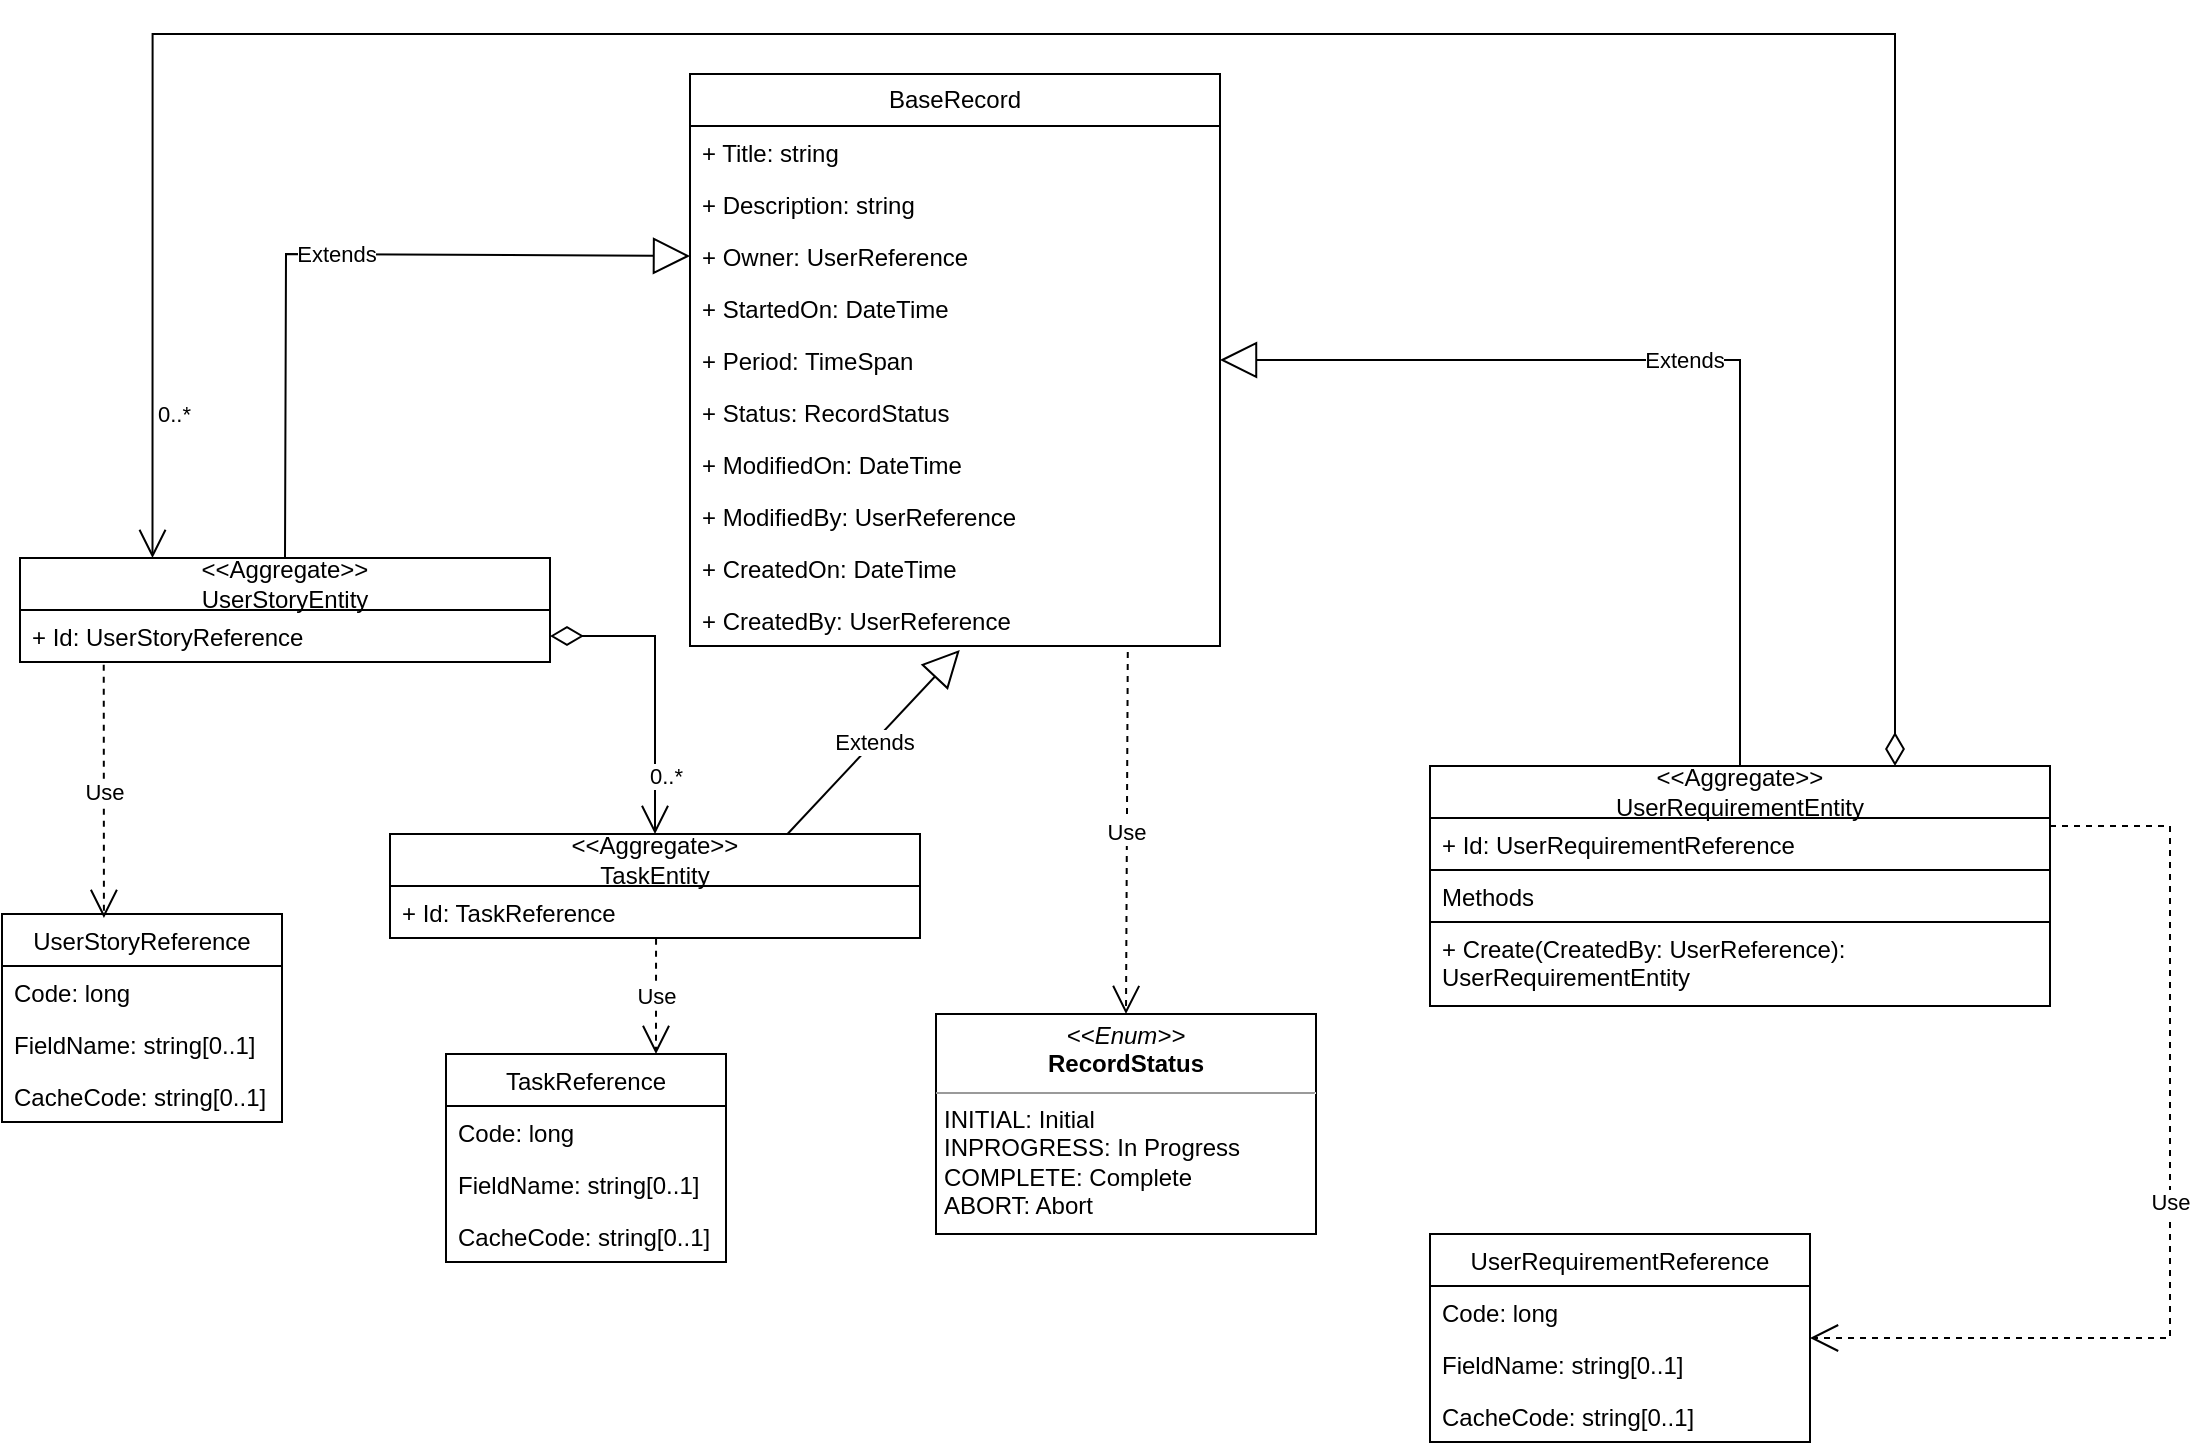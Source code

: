 <mxfile version="26.0.9" pages="2">
  <diagram id="t9QrPsvwLgoqm7C_zOxZ" name="UserRequirement">
    <mxGraphModel dx="1434" dy="2524" grid="1" gridSize="10" guides="1" tooltips="1" connect="1" arrows="1" fold="1" page="1" pageScale="1" pageWidth="1169" pageHeight="827" math="0" shadow="0">
      <root>
        <mxCell id="0" />
        <mxCell id="1" parent="0" />
        <mxCell id="5KSX7YtCixgJLzq_F9OX-1" value="&amp;lt;&amp;lt;Aggregate&amp;gt;&amp;gt;&lt;br&gt;UserStoryEntity" style="swimlane;fontStyle=0;childLayout=stackLayout;horizontal=1;startSize=26;fillColor=none;horizontalStack=0;resizeParent=1;resizeParentMax=0;resizeLast=0;collapsible=1;marginBottom=0;whiteSpace=wrap;html=1;" parent="1" vertex="1">
          <mxGeometry x="105" y="-1358" width="265" height="52" as="geometry">
            <mxRectangle x="140" y="-900" width="190" height="40" as="alternateBounds" />
          </mxGeometry>
        </mxCell>
        <mxCell id="5KSX7YtCixgJLzq_F9OX-2" value="+ Id: UserStoryReference" style="text;strokeColor=none;fillColor=none;align=left;verticalAlign=top;spacingLeft=4;spacingRight=4;overflow=hidden;rotatable=0;points=[[0,0.5],[1,0.5]];portConstraint=eastwest;whiteSpace=wrap;html=1;" parent="5KSX7YtCixgJLzq_F9OX-1" vertex="1">
          <mxGeometry y="26" width="265" height="26" as="geometry" />
        </mxCell>
        <mxCell id="5KSX7YtCixgJLzq_F9OX-13" value="&lt;p style=&quot;margin:0px;margin-top:4px;text-align:center;&quot;&gt;&lt;i&gt;&amp;lt;&amp;lt;Enum&amp;gt;&amp;gt;&lt;/i&gt;&lt;br&gt;&lt;b&gt;RecordStatus&lt;/b&gt;&lt;/p&gt;&lt;hr size=&quot;1&quot;&gt;&lt;p style=&quot;margin:0px;margin-left:4px;&quot;&gt;INITIAL: Initial&lt;/p&gt;&lt;p style=&quot;margin:0px;margin-left:4px;&quot;&gt;INPROGRESS: In Progress&lt;/p&gt;&lt;p style=&quot;margin:0px;margin-left:4px;&quot;&gt;COMPLETE: Complete&lt;/p&gt;&lt;p style=&quot;margin:0px;margin-left:4px;&quot;&gt;ABORT: Abort&lt;/p&gt;&lt;p style=&quot;margin:0px;margin-left:4px;&quot;&gt;&lt;br&gt;&lt;/p&gt;" style="verticalAlign=top;align=left;overflow=fill;fontSize=12;fontFamily=Helvetica;html=1;whiteSpace=wrap;" parent="1" vertex="1">
          <mxGeometry x="563" y="-1130" width="190" height="110" as="geometry" />
        </mxCell>
        <mxCell id="5KSX7YtCixgJLzq_F9OX-14" value="UserStoryReference" style="swimlane;fontStyle=0;childLayout=stackLayout;horizontal=1;startSize=26;fillColor=none;horizontalStack=0;resizeParent=1;resizeParentMax=0;resizeLast=0;collapsible=1;marginBottom=0;" parent="1" vertex="1">
          <mxGeometry x="96" y="-1180" width="140" height="104" as="geometry" />
        </mxCell>
        <mxCell id="5KSX7YtCixgJLzq_F9OX-15" value="Code: long" style="text;strokeColor=none;fillColor=none;align=left;verticalAlign=top;spacingLeft=4;spacingRight=4;overflow=hidden;rotatable=0;points=[[0,0.5],[1,0.5]];portConstraint=eastwest;" parent="5KSX7YtCixgJLzq_F9OX-14" vertex="1">
          <mxGeometry y="26" width="140" height="26" as="geometry" />
        </mxCell>
        <mxCell id="5KSX7YtCixgJLzq_F9OX-16" value="FieldName: string[0..1]" style="text;strokeColor=none;fillColor=none;align=left;verticalAlign=top;spacingLeft=4;spacingRight=4;overflow=hidden;rotatable=0;points=[[0,0.5],[1,0.5]];portConstraint=eastwest;" parent="5KSX7YtCixgJLzq_F9OX-14" vertex="1">
          <mxGeometry y="52" width="140" height="26" as="geometry" />
        </mxCell>
        <mxCell id="5KSX7YtCixgJLzq_F9OX-17" value="CacheCode: string[0..1]" style="text;strokeColor=none;fillColor=none;align=left;verticalAlign=top;spacingLeft=4;spacingRight=4;overflow=hidden;rotatable=0;points=[[0,0.5],[1,0.5]];portConstraint=eastwest;" parent="5KSX7YtCixgJLzq_F9OX-14" vertex="1">
          <mxGeometry y="78" width="140" height="26" as="geometry" />
        </mxCell>
        <mxCell id="5KSX7YtCixgJLzq_F9OX-20" value="&amp;lt;&amp;lt;Aggregate&amp;gt;&amp;gt;&lt;br&gt;TaskEntity" style="swimlane;fontStyle=0;childLayout=stackLayout;horizontal=1;startSize=26;fillColor=none;horizontalStack=0;resizeParent=1;resizeParentMax=0;resizeLast=0;collapsible=1;marginBottom=0;whiteSpace=wrap;html=1;" parent="1" vertex="1">
          <mxGeometry x="290" y="-1220" width="265" height="52" as="geometry" />
        </mxCell>
        <mxCell id="5KSX7YtCixgJLzq_F9OX-21" value="+ Id: TaskReference" style="text;strokeColor=none;fillColor=none;align=left;verticalAlign=top;spacingLeft=4;spacingRight=4;overflow=hidden;rotatable=0;points=[[0,0.5],[1,0.5]];portConstraint=eastwest;whiteSpace=wrap;html=1;" parent="5KSX7YtCixgJLzq_F9OX-20" vertex="1">
          <mxGeometry y="26" width="265" height="26" as="geometry" />
        </mxCell>
        <mxCell id="5KSX7YtCixgJLzq_F9OX-33" value="TaskReference" style="swimlane;fontStyle=0;childLayout=stackLayout;horizontal=1;startSize=26;fillColor=none;horizontalStack=0;resizeParent=1;resizeParentMax=0;resizeLast=0;collapsible=1;marginBottom=0;" parent="1" vertex="1">
          <mxGeometry x="318" y="-1110" width="140" height="104" as="geometry" />
        </mxCell>
        <mxCell id="5KSX7YtCixgJLzq_F9OX-34" value="Code: long" style="text;strokeColor=none;fillColor=none;align=left;verticalAlign=top;spacingLeft=4;spacingRight=4;overflow=hidden;rotatable=0;points=[[0,0.5],[1,0.5]];portConstraint=eastwest;" parent="5KSX7YtCixgJLzq_F9OX-33" vertex="1">
          <mxGeometry y="26" width="140" height="26" as="geometry" />
        </mxCell>
        <mxCell id="5KSX7YtCixgJLzq_F9OX-35" value="FieldName: string[0..1]" style="text;strokeColor=none;fillColor=none;align=left;verticalAlign=top;spacingLeft=4;spacingRight=4;overflow=hidden;rotatable=0;points=[[0,0.5],[1,0.5]];portConstraint=eastwest;" parent="5KSX7YtCixgJLzq_F9OX-33" vertex="1">
          <mxGeometry y="52" width="140" height="26" as="geometry" />
        </mxCell>
        <mxCell id="5KSX7YtCixgJLzq_F9OX-36" value="CacheCode: string[0..1]" style="text;strokeColor=none;fillColor=none;align=left;verticalAlign=top;spacingLeft=4;spacingRight=4;overflow=hidden;rotatable=0;points=[[0,0.5],[1,0.5]];portConstraint=eastwest;" parent="5KSX7YtCixgJLzq_F9OX-33" vertex="1">
          <mxGeometry y="78" width="140" height="26" as="geometry" />
        </mxCell>
        <mxCell id="5KSX7YtCixgJLzq_F9OX-37" value="0..*" style="endArrow=open;html=1;endSize=12;startArrow=diamondThin;startSize=14;startFill=0;edgeStyle=orthogonalEdgeStyle;align=left;verticalAlign=bottom;rounded=0;exitX=1;exitY=0.5;exitDx=0;exitDy=0;entryX=0.5;entryY=0;entryDx=0;entryDy=0;" parent="1" source="5KSX7YtCixgJLzq_F9OX-2" target="5KSX7YtCixgJLzq_F9OX-20" edge="1">
          <mxGeometry x="0.733" y="-5" relative="1" as="geometry">
            <mxPoint x="567.5" y="-1278" as="sourcePoint" />
            <mxPoint x="470" y="-928" as="targetPoint" />
            <mxPoint as="offset" />
          </mxGeometry>
        </mxCell>
        <mxCell id="5KSX7YtCixgJLzq_F9OX-38" value="Use" style="endArrow=open;endSize=12;dashed=1;html=1;rounded=0;entryX=0.364;entryY=0.019;entryDx=0;entryDy=0;exitX=0.158;exitY=1.053;exitDx=0;exitDy=0;entryPerimeter=0;exitPerimeter=0;" parent="1" source="5KSX7YtCixgJLzq_F9OX-2" target="5KSX7YtCixgJLzq_F9OX-14" edge="1">
          <mxGeometry width="160" relative="1" as="geometry">
            <mxPoint x="60" y="-1149" as="sourcePoint" />
            <mxPoint x="30" y="-768" as="targetPoint" />
            <Array as="points" />
          </mxGeometry>
        </mxCell>
        <mxCell id="5KSX7YtCixgJLzq_F9OX-39" value="Use" style="endArrow=open;endSize=12;dashed=1;html=1;rounded=0;exitX=0.502;exitY=1.014;exitDx=0;exitDy=0;entryX=0.75;entryY=0;entryDx=0;entryDy=0;exitPerimeter=0;" parent="1" source="5KSX7YtCixgJLzq_F9OX-21" target="5KSX7YtCixgJLzq_F9OX-33" edge="1">
          <mxGeometry width="160" relative="1" as="geometry">
            <mxPoint x="450" y="-978" as="sourcePoint" />
            <mxPoint x="610" y="-978" as="targetPoint" />
          </mxGeometry>
        </mxCell>
        <mxCell id="B-n4XSUnvpZ0yT4Hbheq-2" value="&amp;lt;&amp;lt;Aggregate&amp;gt;&amp;gt;&lt;br&gt;UserRequirementEntity" style="swimlane;fontStyle=0;childLayout=stackLayout;horizontal=1;startSize=26;fillColor=none;horizontalStack=0;resizeParent=1;resizeParentMax=0;resizeLast=0;collapsible=1;marginBottom=0;whiteSpace=wrap;html=1;" parent="1" vertex="1">
          <mxGeometry x="810" y="-1254" width="310" height="120" as="geometry">
            <mxRectangle x="810" y="-1254" width="190" height="40" as="alternateBounds" />
          </mxGeometry>
        </mxCell>
        <mxCell id="QyOiegCn-nsnCGwXm0ak-5" value="+ Id: UserRequirementReference" style="text;strokeColor=none;fillColor=none;align=left;verticalAlign=top;spacingLeft=4;spacingRight=4;overflow=hidden;rotatable=0;points=[[0,0.5],[1,0.5]];portConstraint=eastwest;whiteSpace=wrap;html=1;" parent="B-n4XSUnvpZ0yT4Hbheq-2" vertex="1">
          <mxGeometry y="26" width="310" height="26" as="geometry" />
        </mxCell>
        <mxCell id="B-n4XSUnvpZ0yT4Hbheq-3" value="Methods" style="text;strokeColor=default;fillColor=none;align=left;verticalAlign=top;spacingLeft=4;spacingRight=4;overflow=hidden;rotatable=0;points=[[0,0.5],[1,0.5]];portConstraint=eastwest;whiteSpace=wrap;html=1;" parent="B-n4XSUnvpZ0yT4Hbheq-2" vertex="1">
          <mxGeometry y="52" width="310" height="26" as="geometry" />
        </mxCell>
        <mxCell id="QyOiegCn-nsnCGwXm0ak-7" value="+ Create(CreatedBy: UserReference): UserRequirementEntity" style="text;strokeColor=default;fillColor=none;align=left;verticalAlign=top;spacingLeft=4;spacingRight=4;overflow=hidden;rotatable=0;points=[[0,0.5],[1,0.5]];portConstraint=eastwest;whiteSpace=wrap;html=1;" parent="B-n4XSUnvpZ0yT4Hbheq-2" vertex="1">
          <mxGeometry y="78" width="310" height="42" as="geometry" />
        </mxCell>
        <mxCell id="B-n4XSUnvpZ0yT4Hbheq-39" value="UserRequirementReference" style="swimlane;fontStyle=0;childLayout=stackLayout;horizontal=1;startSize=26;fillColor=none;horizontalStack=0;resizeParent=1;resizeParentMax=0;resizeLast=0;collapsible=1;marginBottom=0;" parent="1" vertex="1">
          <mxGeometry x="810" y="-1020" width="190" height="104" as="geometry" />
        </mxCell>
        <mxCell id="B-n4XSUnvpZ0yT4Hbheq-40" value="Code: long" style="text;strokeColor=none;fillColor=none;align=left;verticalAlign=top;spacingLeft=4;spacingRight=4;overflow=hidden;rotatable=0;points=[[0,0.5],[1,0.5]];portConstraint=eastwest;" parent="B-n4XSUnvpZ0yT4Hbheq-39" vertex="1">
          <mxGeometry y="26" width="190" height="26" as="geometry" />
        </mxCell>
        <mxCell id="B-n4XSUnvpZ0yT4Hbheq-41" value="FieldName: string[0..1]" style="text;strokeColor=none;fillColor=none;align=left;verticalAlign=top;spacingLeft=4;spacingRight=4;overflow=hidden;rotatable=0;points=[[0,0.5],[1,0.5]];portConstraint=eastwest;" parent="B-n4XSUnvpZ0yT4Hbheq-39" vertex="1">
          <mxGeometry y="52" width="190" height="26" as="geometry" />
        </mxCell>
        <mxCell id="B-n4XSUnvpZ0yT4Hbheq-42" value="CacheCode: string[0..1]" style="text;strokeColor=none;fillColor=none;align=left;verticalAlign=top;spacingLeft=4;spacingRight=4;overflow=hidden;rotatable=0;points=[[0,0.5],[1,0.5]];portConstraint=eastwest;" parent="B-n4XSUnvpZ0yT4Hbheq-39" vertex="1">
          <mxGeometry y="78" width="190" height="26" as="geometry" />
        </mxCell>
        <mxCell id="B-n4XSUnvpZ0yT4Hbheq-44" value="Use" style="endArrow=open;endSize=12;dashed=1;html=1;rounded=0;exitX=1;exitY=0.25;exitDx=0;exitDy=0;" parent="1" source="B-n4XSUnvpZ0yT4Hbheq-2" target="B-n4XSUnvpZ0yT4Hbheq-39" edge="1">
          <mxGeometry width="160" relative="1" as="geometry">
            <mxPoint x="1036" y="-1045" as="sourcePoint" />
            <mxPoint x="1045" y="-972" as="targetPoint" />
            <Array as="points">
              <mxPoint x="1180" y="-1224" />
              <mxPoint x="1180" y="-968" />
            </Array>
          </mxGeometry>
        </mxCell>
        <mxCell id="B-n4XSUnvpZ0yT4Hbheq-45" value="BaseRecord" style="swimlane;fontStyle=0;childLayout=stackLayout;horizontal=1;startSize=26;fillColor=none;horizontalStack=0;resizeParent=1;resizeParentMax=0;resizeLast=0;collapsible=1;marginBottom=0;whiteSpace=wrap;html=1;" parent="1" vertex="1">
          <mxGeometry x="440" y="-1600" width="265" height="286" as="geometry">
            <mxRectangle x="140" y="-900" width="190" height="40" as="alternateBounds" />
          </mxGeometry>
        </mxCell>
        <mxCell id="B-n4XSUnvpZ0yT4Hbheq-47" value="+ Title: string" style="text;strokeColor=none;fillColor=none;align=left;verticalAlign=top;spacingLeft=4;spacingRight=4;overflow=hidden;rotatable=0;points=[[0,0.5],[1,0.5]];portConstraint=eastwest;whiteSpace=wrap;html=1;" parent="B-n4XSUnvpZ0yT4Hbheq-45" vertex="1">
          <mxGeometry y="26" width="265" height="26" as="geometry" />
        </mxCell>
        <mxCell id="B-n4XSUnvpZ0yT4Hbheq-48" value="+ Description: string" style="text;strokeColor=none;fillColor=none;align=left;verticalAlign=top;spacingLeft=4;spacingRight=4;overflow=hidden;rotatable=0;points=[[0,0.5],[1,0.5]];portConstraint=eastwest;whiteSpace=wrap;html=1;" parent="B-n4XSUnvpZ0yT4Hbheq-45" vertex="1">
          <mxGeometry y="52" width="265" height="26" as="geometry" />
        </mxCell>
        <mxCell id="B-n4XSUnvpZ0yT4Hbheq-49" value="+ Owner: UserReference" style="text;strokeColor=none;fillColor=none;align=left;verticalAlign=top;spacingLeft=4;spacingRight=4;overflow=hidden;rotatable=0;points=[[0,0.5],[1,0.5]];portConstraint=eastwest;whiteSpace=wrap;html=1;" parent="B-n4XSUnvpZ0yT4Hbheq-45" vertex="1">
          <mxGeometry y="78" width="265" height="26" as="geometry" />
        </mxCell>
        <mxCell id="B-n4XSUnvpZ0yT4Hbheq-50" value="+ StartedOn: DateTime" style="text;strokeColor=none;fillColor=none;align=left;verticalAlign=top;spacingLeft=4;spacingRight=4;overflow=hidden;rotatable=0;points=[[0,0.5],[1,0.5]];portConstraint=eastwest;whiteSpace=wrap;html=1;" parent="B-n4XSUnvpZ0yT4Hbheq-45" vertex="1">
          <mxGeometry y="104" width="265" height="26" as="geometry" />
        </mxCell>
        <mxCell id="B-n4XSUnvpZ0yT4Hbheq-51" value="+ Period: TimeSpan" style="text;strokeColor=none;fillColor=none;align=left;verticalAlign=top;spacingLeft=4;spacingRight=4;overflow=hidden;rotatable=0;points=[[0,0.5],[1,0.5]];portConstraint=eastwest;whiteSpace=wrap;html=1;" parent="B-n4XSUnvpZ0yT4Hbheq-45" vertex="1">
          <mxGeometry y="130" width="265" height="26" as="geometry" />
        </mxCell>
        <mxCell id="B-n4XSUnvpZ0yT4Hbheq-52" value="+ Status: RecordStatus" style="text;strokeColor=none;fillColor=none;align=left;verticalAlign=top;spacingLeft=4;spacingRight=4;overflow=hidden;rotatable=0;points=[[0,0.5],[1,0.5]];portConstraint=eastwest;whiteSpace=wrap;html=1;" parent="B-n4XSUnvpZ0yT4Hbheq-45" vertex="1">
          <mxGeometry y="156" width="265" height="26" as="geometry" />
        </mxCell>
        <mxCell id="B-n4XSUnvpZ0yT4Hbheq-53" value="+ ModifiedOn: DateTime" style="text;strokeColor=none;fillColor=none;align=left;verticalAlign=top;spacingLeft=4;spacingRight=4;overflow=hidden;rotatable=0;points=[[0,0.5],[1,0.5]];portConstraint=eastwest;whiteSpace=wrap;html=1;" parent="B-n4XSUnvpZ0yT4Hbheq-45" vertex="1">
          <mxGeometry y="182" width="265" height="26" as="geometry" />
        </mxCell>
        <mxCell id="B-n4XSUnvpZ0yT4Hbheq-54" value="+ ModifiedBy: UserReference" style="text;strokeColor=none;fillColor=none;align=left;verticalAlign=top;spacingLeft=4;spacingRight=4;overflow=hidden;rotatable=0;points=[[0,0.5],[1,0.5]];portConstraint=eastwest;whiteSpace=wrap;html=1;" parent="B-n4XSUnvpZ0yT4Hbheq-45" vertex="1">
          <mxGeometry y="208" width="265" height="26" as="geometry" />
        </mxCell>
        <mxCell id="B-n4XSUnvpZ0yT4Hbheq-55" value="+ CreatedOn: DateTime" style="text;strokeColor=none;fillColor=none;align=left;verticalAlign=top;spacingLeft=4;spacingRight=4;overflow=hidden;rotatable=0;points=[[0,0.5],[1,0.5]];portConstraint=eastwest;whiteSpace=wrap;html=1;" parent="B-n4XSUnvpZ0yT4Hbheq-45" vertex="1">
          <mxGeometry y="234" width="265" height="26" as="geometry" />
        </mxCell>
        <mxCell id="B-n4XSUnvpZ0yT4Hbheq-56" value="+ CreatedBy: UserReference" style="text;strokeColor=none;fillColor=none;align=left;verticalAlign=top;spacingLeft=4;spacingRight=4;overflow=hidden;rotatable=0;points=[[0,0.5],[1,0.5]];portConstraint=eastwest;whiteSpace=wrap;html=1;" parent="B-n4XSUnvpZ0yT4Hbheq-45" vertex="1">
          <mxGeometry y="260" width="265" height="26" as="geometry" />
        </mxCell>
        <mxCell id="B-n4XSUnvpZ0yT4Hbheq-60" value="Extends" style="endArrow=block;endSize=16;endFill=0;html=1;rounded=0;entryX=1;entryY=0.5;entryDx=0;entryDy=0;exitX=0.5;exitY=0;exitDx=0;exitDy=0;" parent="1" source="B-n4XSUnvpZ0yT4Hbheq-2" target="B-n4XSUnvpZ0yT4Hbheq-51" edge="1">
          <mxGeometry width="160" relative="1" as="geometry">
            <mxPoint x="430" y="-1230" as="sourcePoint" />
            <mxPoint x="590" y="-1230" as="targetPoint" />
            <Array as="points">
              <mxPoint x="965" y="-1457" />
            </Array>
          </mxGeometry>
        </mxCell>
        <mxCell id="B-n4XSUnvpZ0yT4Hbheq-61" value="Extends" style="endArrow=block;endSize=16;endFill=0;html=1;rounded=0;entryX=0;entryY=0.5;entryDx=0;entryDy=0;exitX=0.5;exitY=0;exitDx=0;exitDy=0;" parent="1" source="5KSX7YtCixgJLzq_F9OX-1" target="B-n4XSUnvpZ0yT4Hbheq-49" edge="1">
          <mxGeometry width="160" relative="1" as="geometry">
            <mxPoint x="430" y="-1230" as="sourcePoint" />
            <mxPoint x="590" y="-1230" as="targetPoint" />
            <Array as="points">
              <mxPoint x="238" y="-1510" />
            </Array>
          </mxGeometry>
        </mxCell>
        <mxCell id="B-n4XSUnvpZ0yT4Hbheq-63" value="Extends" style="endArrow=block;endSize=16;endFill=0;html=1;rounded=0;entryX=0.509;entryY=1.077;entryDx=0;entryDy=0;exitX=0.75;exitY=0;exitDx=0;exitDy=0;entryPerimeter=0;" parent="1" source="5KSX7YtCixgJLzq_F9OX-20" target="B-n4XSUnvpZ0yT4Hbheq-56" edge="1">
          <mxGeometry width="160" relative="1" as="geometry">
            <mxPoint x="248" y="-1348" as="sourcePoint" />
            <mxPoint x="450" y="-1499" as="targetPoint" />
            <Array as="points" />
          </mxGeometry>
        </mxCell>
        <mxCell id="B-n4XSUnvpZ0yT4Hbheq-64" value="Use" style="endArrow=open;endSize=12;dashed=1;html=1;rounded=0;entryX=0.5;entryY=0;entryDx=0;entryDy=0;exitX=0.826;exitY=1.115;exitDx=0;exitDy=0;exitPerimeter=0;" parent="1" source="B-n4XSUnvpZ0yT4Hbheq-56" target="5KSX7YtCixgJLzq_F9OX-13" edge="1">
          <mxGeometry width="160" relative="1" as="geometry">
            <mxPoint x="157" y="-1295" as="sourcePoint" />
            <mxPoint x="161" y="-1168" as="targetPoint" />
            <Array as="points" />
          </mxGeometry>
        </mxCell>
        <mxCell id="B-n4XSUnvpZ0yT4Hbheq-65" value="0..*" style="endArrow=open;html=1;endSize=12;startArrow=diamondThin;startSize=14;startFill=0;edgeStyle=orthogonalEdgeStyle;align=left;verticalAlign=bottom;rounded=0;exitX=0.75;exitY=0;exitDx=0;exitDy=0;entryX=0.25;entryY=0;entryDx=0;entryDy=0;" parent="1" source="B-n4XSUnvpZ0yT4Hbheq-2" target="5KSX7YtCixgJLzq_F9OX-1" edge="1">
          <mxGeometry x="0.916" y="1" relative="1" as="geometry">
            <mxPoint x="380" y="-1309" as="sourcePoint" />
            <mxPoint x="120" y="-1410" as="targetPoint" />
            <mxPoint as="offset" />
            <Array as="points">
              <mxPoint x="1043" y="-1620" />
              <mxPoint x="171" y="-1620" />
            </Array>
          </mxGeometry>
        </mxCell>
      </root>
    </mxGraphModel>
  </diagram>
  <diagram id="zZZVDseGxbEQuREQ_UmV" name="User">
    <mxGraphModel dx="1434" dy="870" grid="1" gridSize="10" guides="1" tooltips="1" connect="1" arrows="1" fold="1" page="1" pageScale="1" pageWidth="1169" pageHeight="827" math="0" shadow="0">
      <root>
        <mxCell id="0" />
        <mxCell id="1" parent="0" />
        <mxCell id="WMNuzHOWVWo6MnIZ1t0b-1" value="UserAspect" style="swimlane;fontStyle=0;childLayout=stackLayout;horizontal=1;startSize=26;fillColor=none;horizontalStack=0;resizeParent=1;resizeParentMax=0;resizeLast=0;collapsible=1;marginBottom=0;" parent="1" vertex="1">
          <mxGeometry x="90" y="300" width="210" height="78" as="geometry" />
        </mxCell>
        <mxCell id="WMNuzHOWVWo6MnIZ1t0b-2" value="Id: UserReference" style="text;strokeColor=none;fillColor=none;align=left;verticalAlign=top;spacingLeft=4;spacingRight=4;overflow=hidden;rotatable=0;points=[[0,0.5],[1,0.5]];portConstraint=eastwest;" parent="WMNuzHOWVWo6MnIZ1t0b-1" vertex="1">
          <mxGeometry y="26" width="210" height="26" as="geometry" />
        </mxCell>
        <mxCell id="WMNuzHOWVWo6MnIZ1t0b-3" value="Name: string" style="text;strokeColor=none;fillColor=none;align=left;verticalAlign=top;spacingLeft=4;spacingRight=4;overflow=hidden;rotatable=0;points=[[0,0.5],[1,0.5]];portConstraint=eastwest;" parent="WMNuzHOWVWo6MnIZ1t0b-1" vertex="1">
          <mxGeometry y="52" width="210" height="26" as="geometry" />
        </mxCell>
        <mxCell id="WMNuzHOWVWo6MnIZ1t0b-4" value="&lt;div&gt;&amp;lt;&amp;lt;Aggreate&amp;gt;&amp;gt;&lt;/div&gt;User" style="html=1;" parent="1" vertex="1">
          <mxGeometry x="90" y="170" width="340" height="50" as="geometry" />
        </mxCell>
        <mxCell id="WMNuzHOWVWo6MnIZ1t0b-5" value="UserReference" style="swimlane;fontStyle=0;childLayout=stackLayout;horizontal=1;startSize=26;fillColor=none;horizontalStack=0;resizeParent=1;resizeParentMax=0;resizeLast=0;collapsible=1;marginBottom=0;" parent="1" vertex="1">
          <mxGeometry x="90" y="455" width="180" height="104" as="geometry">
            <mxRectangle x="490" y="550" width="130" height="26" as="alternateBounds" />
          </mxGeometry>
        </mxCell>
        <mxCell id="WMNuzHOWVWo6MnIZ1t0b-6" value="Code: string" style="text;strokeColor=none;fillColor=none;align=left;verticalAlign=top;spacingLeft=4;spacingRight=4;overflow=hidden;rotatable=0;points=[[0,0.5],[1,0.5]];portConstraint=eastwest;" parent="WMNuzHOWVWo6MnIZ1t0b-5" vertex="1">
          <mxGeometry y="26" width="180" height="26" as="geometry" />
        </mxCell>
        <mxCell id="WMNuzHOWVWo6MnIZ1t0b-7" value="CacheFieldName: string[0..1]" style="text;strokeColor=none;fillColor=none;align=left;verticalAlign=top;spacingLeft=4;spacingRight=4;overflow=hidden;rotatable=0;points=[[0,0.5],[1,0.5]];portConstraint=eastwest;" parent="WMNuzHOWVWo6MnIZ1t0b-5" vertex="1">
          <mxGeometry y="52" width="180" height="26" as="geometry" />
        </mxCell>
        <mxCell id="WMNuzHOWVWo6MnIZ1t0b-8" value="CacheCode: string" style="text;strokeColor=none;fillColor=none;align=left;verticalAlign=top;spacingLeft=4;spacingRight=4;overflow=hidden;rotatable=0;points=[[0,0.5],[1,0.5]];portConstraint=eastwest;" parent="WMNuzHOWVWo6MnIZ1t0b-5" vertex="1">
          <mxGeometry y="78" width="180" height="26" as="geometry" />
        </mxCell>
        <mxCell id="WMNuzHOWVWo6MnIZ1t0b-9" value="1" style="endArrow=open;html=1;endSize=12;startArrow=diamondThin;startSize=14;startFill=0;edgeStyle=orthogonalEdgeStyle;align=left;verticalAlign=bottom;rounded=0;exitX=0.5;exitY=1;exitDx=0;exitDy=0;" parent="1" source="WMNuzHOWVWo6MnIZ1t0b-4" target="WMNuzHOWVWo6MnIZ1t0b-1" edge="1">
          <mxGeometry x="0.709" y="-5" relative="1" as="geometry">
            <mxPoint x="510" y="490" as="sourcePoint" />
            <mxPoint x="670" y="490" as="targetPoint" />
            <mxPoint as="offset" />
          </mxGeometry>
        </mxCell>
        <mxCell id="glWoV0pCKZpBui2NZjs9-2" value="Use" style="endArrow=open;endSize=12;dashed=1;html=1;rounded=0;entryX=0.5;entryY=0;entryDx=0;entryDy=0;exitX=0.414;exitY=1.115;exitDx=0;exitDy=0;exitPerimeter=0;" edge="1" parent="1" source="WMNuzHOWVWo6MnIZ1t0b-3" target="WMNuzHOWVWo6MnIZ1t0b-5">
          <mxGeometry width="160" relative="1" as="geometry">
            <mxPoint x="250" y="400" as="sourcePoint" />
            <mxPoint x="660" y="450" as="targetPoint" />
          </mxGeometry>
        </mxCell>
      </root>
    </mxGraphModel>
  </diagram>
</mxfile>
